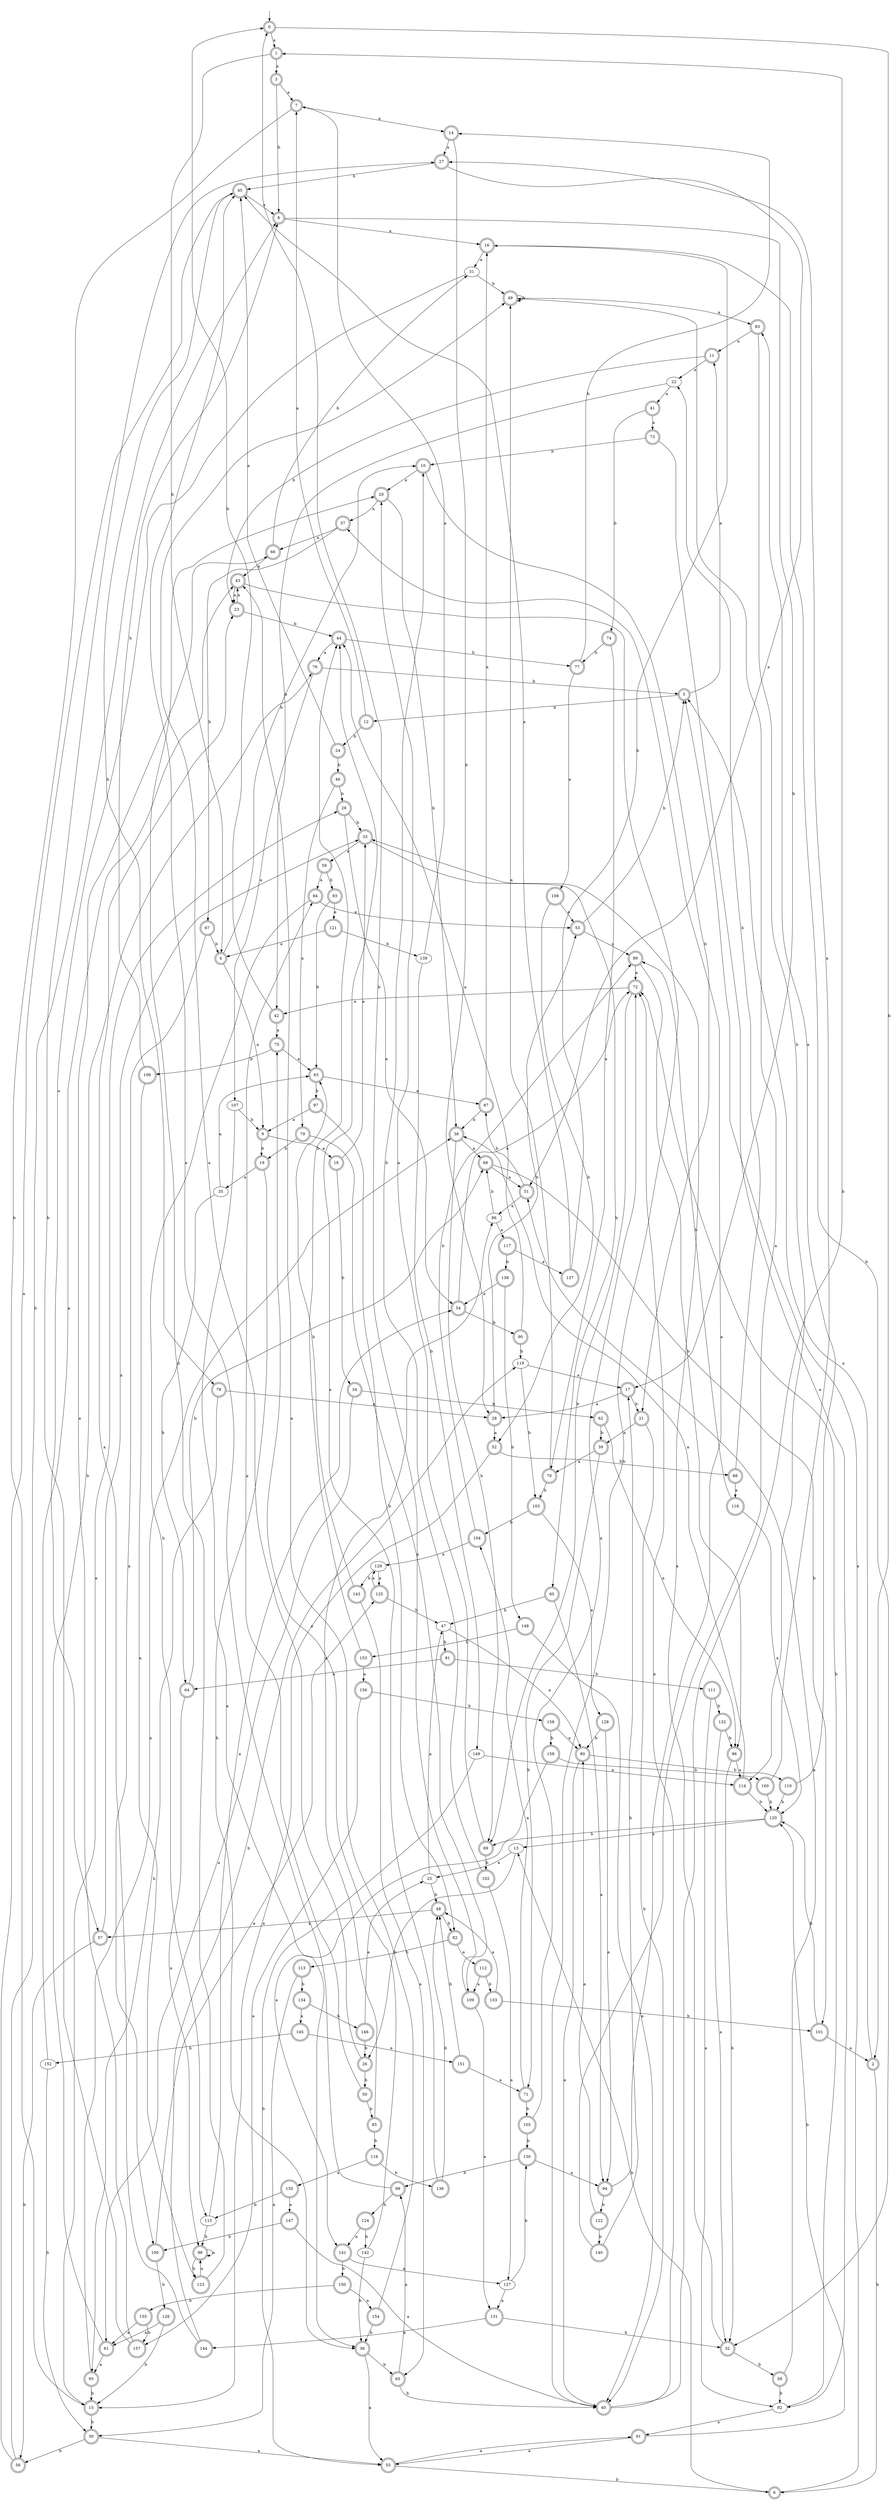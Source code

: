 digraph RandomDFA {
  __start0 [label="", shape=none];
  __start0 -> 0 [label=""];
  0 [shape=circle] [shape=doublecircle]
  0 -> 1 [label="a"]
  0 -> 2 [label="b"]
  1 [shape=doublecircle]
  1 -> 3 [label="a"]
  1 -> 4 [label="b"]
  2 [shape=doublecircle]
  2 -> 5 [label="a"]
  2 -> 6 [label="b"]
  3 [shape=doublecircle]
  3 -> 7 [label="a"]
  3 -> 8 [label="b"]
  4 [shape=doublecircle]
  4 -> 9 [label="a"]
  4 -> 10 [label="b"]
  5 [shape=doublecircle]
  5 -> 11 [label="a"]
  5 -> 12 [label="b"]
  6 [shape=doublecircle]
  6 -> 5 [label="a"]
  6 -> 13 [label="b"]
  7 [shape=doublecircle]
  7 -> 14 [label="a"]
  7 -> 15 [label="b"]
  8 [shape=doublecircle]
  8 -> 16 [label="a"]
  8 -> 17 [label="b"]
  9 [shape=doublecircle]
  9 -> 18 [label="a"]
  9 -> 19 [label="b"]
  10 [shape=doublecircle]
  10 -> 20 [label="a"]
  10 -> 21 [label="b"]
  11 [shape=doublecircle]
  11 -> 22 [label="a"]
  11 -> 23 [label="b"]
  12 [shape=doublecircle]
  12 -> 7 [label="a"]
  12 -> 24 [label="b"]
  13
  13 -> 25 [label="a"]
  13 -> 26 [label="b"]
  14 [shape=doublecircle]
  14 -> 27 [label="a"]
  14 -> 28 [label="b"]
  15 [shape=doublecircle]
  15 -> 29 [label="a"]
  15 -> 30 [label="b"]
  16 [shape=doublecircle]
  16 -> 31 [label="a"]
  16 -> 32 [label="b"]
  17 [shape=doublecircle]
  17 -> 28 [label="a"]
  17 -> 21 [label="b"]
  18 [shape=doublecircle]
  18 -> 33 [label="a"]
  18 -> 34 [label="b"]
  19 [shape=doublecircle]
  19 -> 35 [label="a"]
  19 -> 36 [label="b"]
  20 [shape=doublecircle]
  20 -> 37 [label="a"]
  20 -> 38 [label="b"]
  21 [shape=doublecircle]
  21 -> 39 [label="a"]
  21 -> 40 [label="b"]
  22
  22 -> 41 [label="a"]
  22 -> 42 [label="b"]
  23 [shape=doublecircle]
  23 -> 43 [label="a"]
  23 -> 44 [label="b"]
  24 [shape=doublecircle]
  24 -> 45 [label="a"]
  24 -> 46 [label="b"]
  25
  25 -> 47 [label="a"]
  25 -> 48 [label="b"]
  26 [shape=doublecircle]
  26 -> 49 [label="a"]
  26 -> 50 [label="b"]
  27 [shape=doublecircle]
  27 -> 51 [label="a"]
  27 -> 45 [label="b"]
  28 [shape=doublecircle]
  28 -> 52 [label="a"]
  28 -> 53 [label="b"]
  29 [shape=doublecircle]
  29 -> 54 [label="a"]
  29 -> 33 [label="b"]
  30 [shape=doublecircle]
  30 -> 55 [label="a"]
  30 -> 56 [label="b"]
  31
  31 -> 57 [label="a"]
  31 -> 49 [label="b"]
  32 [shape=doublecircle]
  32 -> 33 [label="a"]
  32 -> 58 [label="b"]
  33 [shape=doublecircle]
  33 -> 59 [label="a"]
  33 -> 60 [label="b"]
  34 [shape=doublecircle]
  34 -> 61 [label="a"]
  34 -> 62 [label="b"]
  35
  35 -> 63 [label="a"]
  35 -> 64 [label="b"]
  36 [shape=doublecircle]
  36 -> 55 [label="a"]
  36 -> 65 [label="b"]
  37 [shape=doublecircle]
  37 -> 66 [label="a"]
  37 -> 67 [label="b"]
  38 [shape=doublecircle]
  38 -> 68 [label="a"]
  38 -> 69 [label="b"]
  39 [shape=doublecircle]
  39 -> 70 [label="a"]
  39 -> 71 [label="b"]
  40 [shape=doublecircle]
  40 -> 72 [label="a"]
  40 -> 1 [label="b"]
  41 [shape=doublecircle]
  41 -> 73 [label="a"]
  41 -> 74 [label="b"]
  42 [shape=doublecircle]
  42 -> 75 [label="a"]
  42 -> 0 [label="b"]
  43 [shape=doublecircle]
  43 -> 23 [label="a"]
  43 -> 40 [label="b"]
  44 [shape=doublecircle]
  44 -> 76 [label="a"]
  44 -> 77 [label="b"]
  45 [shape=doublecircle]
  45 -> 8 [label="a"]
  45 -> 78 [label="b"]
  46 [shape=doublecircle]
  46 -> 79 [label="a"]
  46 -> 29 [label="b"]
  47
  47 -> 80 [label="a"]
  47 -> 81 [label="b"]
  48 [shape=doublecircle]
  48 -> 57 [label="a"]
  48 -> 82 [label="b"]
  49 [shape=doublecircle]
  49 -> 83 [label="a"]
  49 -> 49 [label="b"]
  50 [shape=doublecircle]
  50 -> 84 [label="a"]
  50 -> 85 [label="b"]
  51 [shape=doublecircle]
  51 -> 86 [label="a"]
  51 -> 87 [label="b"]
  52 [shape=doublecircle]
  52 -> 15 [label="a"]
  52 -> 88 [label="b"]
  53 [shape=doublecircle]
  53 -> 89 [label="a"]
  53 -> 5 [label="b"]
  54 [shape=doublecircle]
  54 -> 72 [label="a"]
  54 -> 90 [label="b"]
  55 [shape=doublecircle]
  55 -> 91 [label="a"]
  55 -> 6 [label="b"]
  56 [shape=doublecircle]
  56 -> 45 [label="a"]
  56 -> 8 [label="b"]
  57 [shape=doublecircle]
  57 -> 33 [label="a"]
  57 -> 56 [label="b"]
  58 [shape=doublecircle]
  58 -> 51 [label="a"]
  58 -> 92 [label="b"]
  59 [shape=doublecircle]
  59 -> 84 [label="a"]
  59 -> 93 [label="b"]
  60 [shape=doublecircle]
  60 -> 94 [label="a"]
  60 -> 47 [label="b"]
  61 [shape=doublecircle]
  61 -> 95 [label="a"]
  61 -> 76 [label="b"]
  62 [shape=doublecircle]
  62 -> 96 [label="a"]
  62 -> 39 [label="b"]
  63 [shape=doublecircle]
  63 -> 87 [label="a"]
  63 -> 97 [label="b"]
  64 [shape=doublecircle]
  64 -> 98 [label="a"]
  64 -> 68 [label="b"]
  65 [shape=doublecircle]
  65 -> 99 [label="a"]
  65 -> 40 [label="b"]
  66 [shape=doublecircle]
  66 -> 43 [label="a"]
  66 -> 31 [label="b"]
  67 [shape=doublecircle]
  67 -> 100 [label="a"]
  67 -> 4 [label="b"]
  68 [shape=doublecircle]
  68 -> 51 [label="a"]
  68 -> 101 [label="b"]
  69 [shape=doublecircle]
  69 -> 20 [label="a"]
  69 -> 102 [label="b"]
  70 [shape=doublecircle]
  70 -> 49 [label="a"]
  70 -> 103 [label="b"]
  71 [shape=doublecircle]
  71 -> 104 [label="a"]
  71 -> 105 [label="b"]
  72 [shape=doublecircle]
  72 -> 42 [label="a"]
  72 -> 69 [label="b"]
  73 [shape=doublecircle]
  73 -> 92 [label="a"]
  73 -> 10 [label="b"]
  74 [shape=doublecircle]
  74 -> 70 [label="a"]
  74 -> 77 [label="b"]
  75 [shape=doublecircle]
  75 -> 63 [label="a"]
  75 -> 106 [label="b"]
  76 [shape=doublecircle]
  76 -> 107 [label="a"]
  76 -> 5 [label="b"]
  77 [shape=doublecircle]
  77 -> 108 [label="a"]
  77 -> 14 [label="b"]
  78 [shape=doublecircle]
  78 -> 28 [label="a"]
  78 -> 95 [label="b"]
  79 [shape=doublecircle]
  79 -> 109 [label="a"]
  79 -> 19 [label="b"]
  80 [shape=doublecircle]
  80 -> 40 [label="a"]
  80 -> 110 [label="b"]
  81 [shape=doublecircle]
  81 -> 64 [label="a"]
  81 -> 111 [label="b"]
  82 [shape=doublecircle]
  82 -> 112 [label="a"]
  82 -> 113 [label="b"]
  83 [shape=doublecircle]
  83 -> 11 [label="a"]
  83 -> 114 [label="b"]
  84 [shape=doublecircle]
  84 -> 53 [label="a"]
  84 -> 115 [label="b"]
  85 [shape=doublecircle]
  85 -> 86 [label="a"]
  85 -> 116 [label="b"]
  86
  86 -> 117 [label="a"]
  86 -> 68 [label="b"]
  87 [shape=doublecircle]
  87 -> 16 [label="a"]
  87 -> 38 [label="b"]
  88 [shape=doublecircle]
  88 -> 118 [label="a"]
  88 -> 22 [label="b"]
  89 [shape=doublecircle]
  89 -> 72 [label="a"]
  89 -> 96 [label="b"]
  90 [shape=doublecircle]
  90 -> 44 [label="a"]
  90 -> 119 [label="b"]
  91 [shape=doublecircle]
  91 -> 55 [label="a"]
  91 -> 120 [label="b"]
  92
  92 -> 91 [label="a"]
  92 -> 72 [label="b"]
  93 [shape=doublecircle]
  93 -> 121 [label="a"]
  93 -> 63 [label="b"]
  94 [shape=doublecircle]
  94 -> 37 [label="a"]
  94 -> 122 [label="b"]
  95 [shape=doublecircle]
  95 -> 38 [label="a"]
  95 -> 15 [label="b"]
  96 [shape=doublecircle]
  96 -> 114 [label="a"]
  96 -> 32 [label="b"]
  97 [shape=doublecircle]
  97 -> 9 [label="a"]
  97 -> 82 [label="b"]
  98 [shape=doublecircle]
  98 -> 98 [label="a"]
  98 -> 123 [label="b"]
  99 [shape=doublecircle]
  99 -> 45 [label="a"]
  99 -> 124 [label="b"]
  100 [shape=doublecircle]
  100 -> 125 [label="a"]
  100 -> 126 [label="b"]
  101 [shape=doublecircle]
  101 -> 2 [label="a"]
  101 -> 120 [label="b"]
  102 [shape=doublecircle]
  102 -> 127 [label="a"]
  102 -> 10 [label="b"]
  103 [shape=doublecircle]
  103 -> 128 [label="a"]
  103 -> 104 [label="b"]
  104 [shape=doublecircle]
  104 -> 129 [label="a"]
  104 -> 89 [label="b"]
  105 [shape=doublecircle]
  105 -> 72 [label="a"]
  105 -> 130 [label="b"]
  106 [shape=doublecircle]
  106 -> 123 [label="a"]
  106 -> 8 [label="b"]
  107
  107 -> 36 [label="a"]
  107 -> 9 [label="b"]
  108 [shape=doublecircle]
  108 -> 53 [label="a"]
  108 -> 52 [label="b"]
  109 [shape=doublecircle]
  109 -> 131 [label="a"]
  109 -> 0 [label="b"]
  110 [shape=doublecircle]
  110 -> 83 [label="a"]
  110 -> 120 [label="b"]
  111 [shape=doublecircle]
  111 -> 92 [label="a"]
  111 -> 132 [label="b"]
  112 [shape=doublecircle]
  112 -> 109 [label="a"]
  112 -> 133 [label="b"]
  113 [shape=doublecircle]
  113 -> 30 [label="a"]
  113 -> 134 [label="b"]
  114 [shape=doublecircle]
  114 -> 38 [label="a"]
  114 -> 120 [label="b"]
  115
  115 -> 54 [label="a"]
  115 -> 98 [label="b"]
  116 [shape=doublecircle]
  116 -> 135 [label="a"]
  116 -> 136 [label="b"]
  117 [shape=doublecircle]
  117 -> 137 [label="a"]
  117 -> 138 [label="b"]
  118 [shape=doublecircle]
  118 -> 120 [label="a"]
  118 -> 89 [label="b"]
  119
  119 -> 17 [label="a"]
  119 -> 103 [label="b"]
  120 [shape=doublecircle]
  120 -> 13 [label="a"]
  120 -> 69 [label="b"]
  121 [shape=doublecircle]
  121 -> 4 [label="a"]
  121 -> 139 [label="b"]
  122 [shape=doublecircle]
  122 -> 80 [label="a"]
  122 -> 140 [label="b"]
  123 [shape=doublecircle]
  123 -> 98 [label="a"]
  123 -> 20 [label="b"]
  124 [shape=doublecircle]
  124 -> 141 [label="a"]
  124 -> 142 [label="b"]
  125 [shape=doublecircle]
  125 -> 129 [label="a"]
  125 -> 47 [label="b"]
  126 [shape=doublecircle]
  126 -> 61 [label="a"]
  126 -> 15 [label="b"]
  127
  127 -> 131 [label="a"]
  127 -> 130 [label="b"]
  128 [shape=doublecircle]
  128 -> 94 [label="a"]
  128 -> 80 [label="b"]
  129
  129 -> 125 [label="a"]
  129 -> 143 [label="b"]
  130 [shape=doublecircle]
  130 -> 94 [label="a"]
  130 -> 99 [label="b"]
  131 [shape=doublecircle]
  131 -> 144 [label="a"]
  131 -> 32 [label="b"]
  132 [shape=doublecircle]
  132 -> 32 [label="a"]
  132 -> 96 [label="b"]
  133 [shape=doublecircle]
  133 -> 48 [label="a"]
  133 -> 101 [label="b"]
  134 [shape=doublecircle]
  134 -> 145 [label="a"]
  134 -> 146 [label="b"]
  135 [shape=doublecircle]
  135 -> 147 [label="a"]
  135 -> 115 [label="b"]
  136 [shape=doublecircle]
  136 -> 44 [label="a"]
  136 -> 48 [label="b"]
  137 [shape=doublecircle]
  137 -> 45 [label="a"]
  137 -> 16 [label="b"]
  138 [shape=doublecircle]
  138 -> 54 [label="a"]
  138 -> 148 [label="b"]
  139
  139 -> 7 [label="a"]
  139 -> 149 [label="b"]
  140 [shape=doublecircle]
  140 -> 49 [label="a"]
  140 -> 17 [label="b"]
  141 [shape=doublecircle]
  141 -> 127 [label="a"]
  141 -> 150 [label="b"]
  142
  142 -> 75 [label="a"]
  142 -> 36 [label="b"]
  143 [shape=doublecircle]
  143 -> 65 [label="a"]
  143 -> 63 [label="b"]
  144 [shape=doublecircle]
  144 -> 23 [label="a"]
  144 -> 119 [label="b"]
  145 [shape=doublecircle]
  145 -> 151 [label="a"]
  145 -> 152 [label="b"]
  146 [shape=doublecircle]
  146 -> 25 [label="a"]
  146 -> 26 [label="b"]
  147 [shape=doublecircle]
  147 -> 40 [label="a"]
  147 -> 100 [label="b"]
  148 [shape=doublecircle]
  148 -> 40 [label="a"]
  148 -> 153 [label="b"]
  149
  149 -> 114 [label="a"]
  149 -> 55 [label="b"]
  150 [shape=doublecircle]
  150 -> 154 [label="a"]
  150 -> 155 [label="b"]
  151 [shape=doublecircle]
  151 -> 71 [label="a"]
  151 -> 48 [label="b"]
  152
  152 -> 43 [label="a"]
  152 -> 30 [label="b"]
  153 [shape=doublecircle]
  153 -> 156 [label="a"]
  153 -> 44 [label="b"]
  154 [shape=doublecircle]
  154 -> 43 [label="a"]
  154 -> 36 [label="b"]
  155 [shape=doublecircle]
  155 -> 61 [label="a"]
  155 -> 157 [label="b"]
  156 [shape=doublecircle]
  156 -> 157 [label="a"]
  156 -> 158 [label="b"]
  157 [shape=doublecircle]
  157 -> 66 [label="a"]
  157 -> 27 [label="b"]
  158 [shape=doublecircle]
  158 -> 80 [label="a"]
  158 -> 159 [label="b"]
  159 [shape=doublecircle]
  159 -> 141 [label="a"]
  159 -> 160 [label="b"]
  160 [shape=doublecircle]
  160 -> 27 [label="a"]
  160 -> 120 [label="b"]
}
